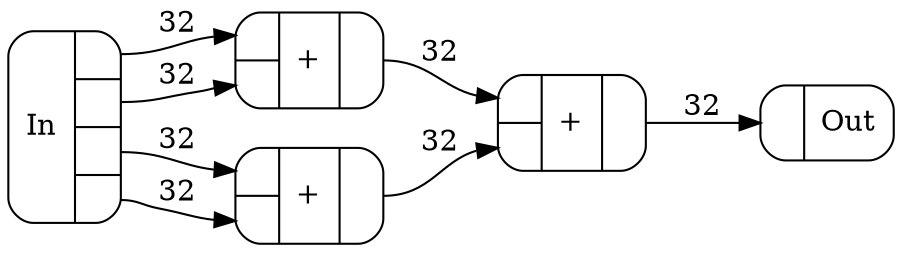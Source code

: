digraph {
  rankdir=LR;
  node [shape=Mrecord];
  // ratio=1;
  c0 [label="{In|{<Out0>|<Out1>|<Out2>|<Out3>}}"];
  c1 [label="{{<In0>|<In1>}|+|{<Out0>}}"];
  c2 [label="{{<In0>|<In1>}|+|{<Out0>}}"];
  c3 [label="{{<In0>|<In1>}|+|{<Out0>}}"];
  c4 [label="{{<In0>}|Out}"];
  c0:Out0 -> c1:In0 [label="32"];
  c0:Out1 -> c1:In1 [label="32"];
  c0:Out2 -> c2:In0 [label="32"];
  c0:Out3 -> c2:In1 [label="32"];
  c1:Out0 -> c3:In0 [label="32"];
  c2:Out0 -> c3:In1 [label="32"];
  c3:Out0 -> c4:In0 [label="32"];
}
